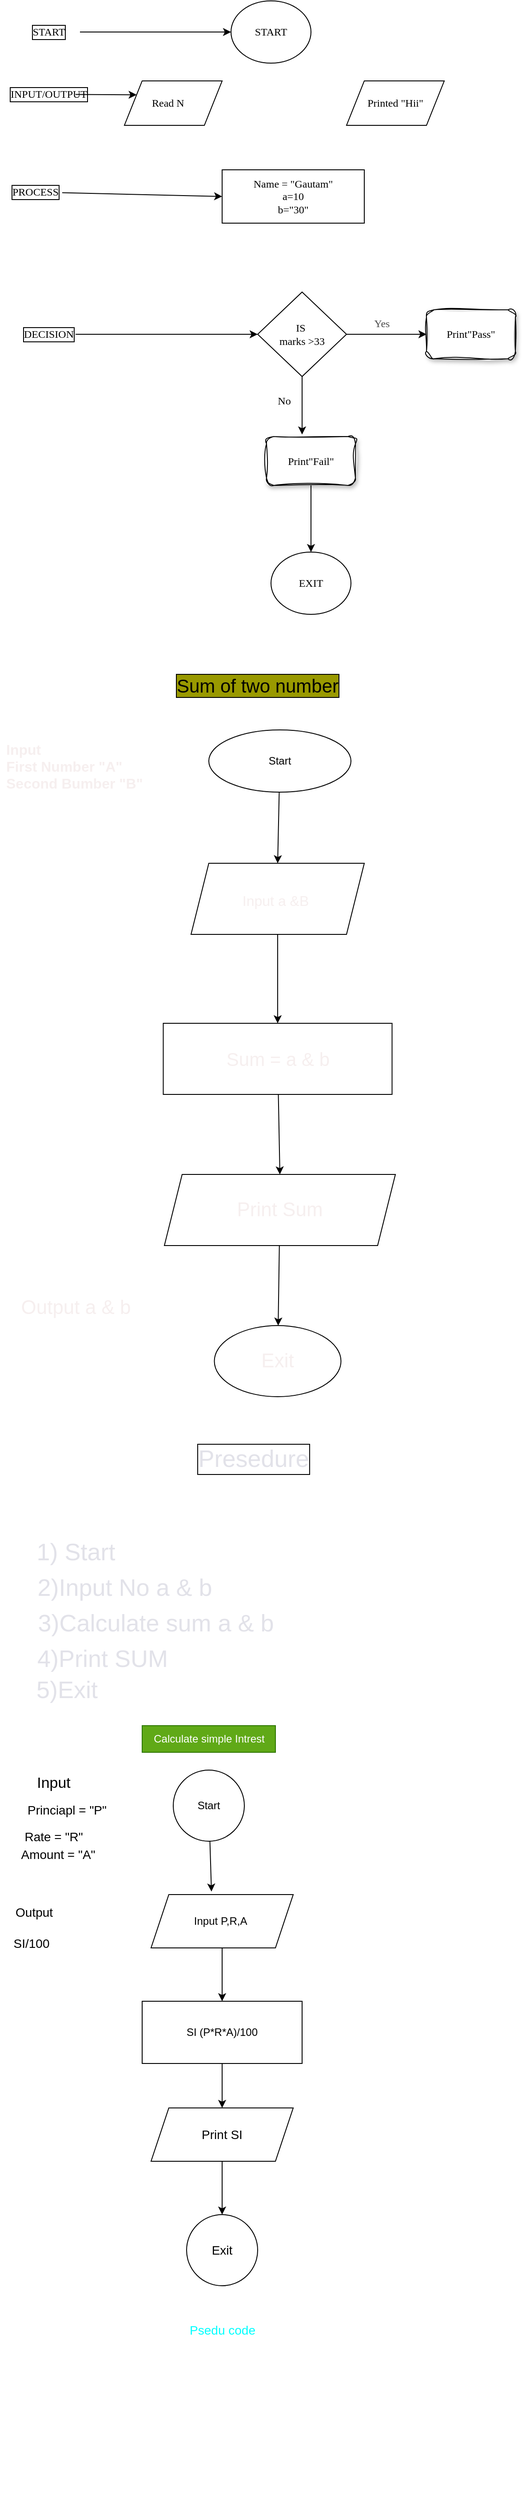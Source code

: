 <mxfile>
    <diagram id="hiwLlRVZviJGpqHuwzEi" name="Page-1">
        <mxGraphModel dx="531" dy="495" grid="1" gridSize="10" guides="1" tooltips="1" connect="1" arrows="1" fold="1" page="1" pageScale="1" pageWidth="850" pageHeight="1100" math="0" shadow="0">
            <root>
                <mxCell id="0"/>
                <mxCell id="1" parent="0"/>
                <mxCell id="2" value="START" style="ellipse;whiteSpace=wrap;html=1;gradientColor=none;shadow=0;fontFamily=Times New Roman;fontStyle=0;verticalAlign=middle;labelPosition=center;verticalLabelPosition=middle;align=center;labelBackgroundColor=none;labelBorderColor=none;spacingTop=0;spacing=2;spacingLeft=0;spacingBottom=1;spacingRight=0;" parent="1" vertex="1">
                    <mxGeometry x="270" width="90" height="70" as="geometry"/>
                </mxCell>
                <mxCell id="4" value="EXIT" style="ellipse;whiteSpace=wrap;html=1;gradientColor=none;shadow=0;fontFamily=Times New Roman;fontStyle=0;verticalAlign=middle;labelPosition=center;verticalLabelPosition=middle;align=center;labelBackgroundColor=none;labelBorderColor=none;spacingTop=0;spacing=2;spacingLeft=0;spacingBottom=1;spacingRight=0;" parent="1" vertex="1">
                    <mxGeometry x="315" y="620" width="90" height="70" as="geometry"/>
                </mxCell>
                <mxCell id="5" value="Read N&lt;span style=&quot;white-space: pre;&quot;&gt;&#9;&lt;/span&gt;" style="shape=parallelogram;perimeter=parallelogramPerimeter;whiteSpace=wrap;html=1;fixedSize=1;shadow=0;labelBackgroundColor=none;labelBorderColor=none;sketch=0;fontFamily=Times New Roman;gradientColor=none;" parent="1" vertex="1">
                    <mxGeometry x="150" y="90" width="110" height="50" as="geometry"/>
                </mxCell>
                <mxCell id="6" value="Printed &quot;Hii&quot;" style="shape=parallelogram;perimeter=parallelogramPerimeter;whiteSpace=wrap;html=1;fixedSize=1;shadow=0;labelBackgroundColor=none;labelBorderColor=none;sketch=0;fontFamily=Times New Roman;gradientColor=none;" parent="1" vertex="1">
                    <mxGeometry x="400" y="90" width="110" height="50" as="geometry"/>
                </mxCell>
                <mxCell id="7" value="Name = &quot;Gautam&quot;&lt;br&gt;a=10&lt;br&gt;b=&quot;30&quot;" style="rounded=0;whiteSpace=wrap;html=1;shadow=0;labelBackgroundColor=none;labelBorderColor=none;sketch=0;fontFamily=Times New Roman;gradientColor=none;" parent="1" vertex="1">
                    <mxGeometry x="260" y="190" width="160" height="60" as="geometry"/>
                </mxCell>
                <mxCell id="10" value="" style="edgeStyle=none;html=1;fontFamily=Times New Roman;entryX=0;entryY=0.5;entryDx=0;entryDy=0;" parent="1" source="8" target="2" edge="1">
                    <mxGeometry relative="1" as="geometry">
                        <mxPoint x="180" y="35" as="targetPoint"/>
                    </mxGeometry>
                </mxCell>
                <mxCell id="8" value="START" style="text;html=1;strokeColor=none;fillColor=none;align=center;verticalAlign=middle;whiteSpace=wrap;rounded=0;shadow=0;labelBackgroundColor=none;labelBorderColor=default;sketch=0;fontFamily=Times New Roman;" parent="1" vertex="1">
                    <mxGeometry x="30" y="20" width="70" height="30" as="geometry"/>
                </mxCell>
                <mxCell id="13" value="" style="edgeStyle=none;html=1;fontFamily=Times New Roman;entryX=0;entryY=0.25;entryDx=0;entryDy=0;" parent="1" source="12" target="5" edge="1">
                    <mxGeometry relative="1" as="geometry"/>
                </mxCell>
                <mxCell id="12" value="INPUT/OUTPUT" style="text;html=1;strokeColor=none;fillColor=none;align=center;verticalAlign=middle;whiteSpace=wrap;rounded=0;shadow=0;labelBackgroundColor=none;labelBorderColor=default;sketch=0;fontFamily=Times New Roman;" parent="1" vertex="1">
                    <mxGeometry x="35" y="90" width="60" height="30" as="geometry"/>
                </mxCell>
                <mxCell id="15" style="edgeStyle=none;html=1;entryX=0;entryY=0.5;entryDx=0;entryDy=0;fontFamily=Times New Roman;" parent="1" source="14" target="7" edge="1">
                    <mxGeometry relative="1" as="geometry"/>
                </mxCell>
                <mxCell id="14" value="PROCESS" style="text;html=1;strokeColor=none;fillColor=none;align=center;verticalAlign=middle;whiteSpace=wrap;rounded=0;shadow=0;labelBackgroundColor=none;labelBorderColor=default;sketch=0;fontFamily=Times New Roman;" parent="1" vertex="1">
                    <mxGeometry x="20" y="200" width="60" height="30" as="geometry"/>
                </mxCell>
                <mxCell id="18" value="" style="edgeStyle=none;html=1;fontFamily=Times New Roman;" parent="1" source="16" target="17" edge="1">
                    <mxGeometry relative="1" as="geometry"/>
                </mxCell>
                <mxCell id="16" value="DECISION&lt;br&gt;" style="text;html=1;strokeColor=none;fillColor=none;align=center;verticalAlign=middle;whiteSpace=wrap;rounded=0;shadow=0;labelBackgroundColor=none;labelBorderColor=default;sketch=0;fontFamily=Times New Roman;" parent="1" vertex="1">
                    <mxGeometry x="35" y="360" width="60" height="30" as="geometry"/>
                </mxCell>
                <mxCell id="21" value="" style="edgeStyle=none;html=1;fontFamily=Times New Roman;" parent="1" source="17" target="20" edge="1">
                    <mxGeometry relative="1" as="geometry"/>
                </mxCell>
                <mxCell id="26" style="edgeStyle=none;html=1;exitX=0.5;exitY=1;exitDx=0;exitDy=0;entryX=0.4;entryY=-0.041;entryDx=0;entryDy=0;entryPerimeter=0;fontFamily=Times New Roman;" parent="1" source="17" target="25" edge="1">
                    <mxGeometry relative="1" as="geometry"/>
                </mxCell>
                <mxCell id="17" value="IS&amp;nbsp;&lt;br&gt;marks &amp;gt;33" style="rhombus;whiteSpace=wrap;html=1;shadow=0;labelBackgroundColor=none;labelBorderColor=none;sketch=0;fontFamily=Times New Roman;gradientColor=none;" parent="1" vertex="1">
                    <mxGeometry x="300" y="327.5" width="100" height="95" as="geometry"/>
                </mxCell>
                <mxCell id="20" value="Print&quot;Pass&quot;" style="whiteSpace=wrap;html=1;fontFamily=Times New Roman;shadow=1;labelBackgroundColor=none;labelBorderColor=none;sketch=1;gradientColor=none;curveFitting=1;jiggle=2;rounded=1;glass=0;" parent="1" vertex="1">
                    <mxGeometry x="490" y="347.5" width="100" height="55" as="geometry"/>
                </mxCell>
                <mxCell id="22" value="Yes" style="text;html=1;strokeColor=none;fillColor=none;align=center;verticalAlign=middle;whiteSpace=wrap;rounded=0;shadow=1;glass=1;labelBackgroundColor=none;labelBorderColor=none;sketch=1;fontFamily=Times New Roman;textOpacity=70;" parent="1" vertex="1">
                    <mxGeometry x="410" y="347.5" width="60" height="30" as="geometry"/>
                </mxCell>
                <mxCell id="28" style="edgeStyle=none;html=1;entryX=0.5;entryY=0;entryDx=0;entryDy=0;fontFamily=Times New Roman;" parent="1" source="25" target="4" edge="1">
                    <mxGeometry relative="1" as="geometry"/>
                </mxCell>
                <mxCell id="25" value="Print&quot;Fail&quot;" style="whiteSpace=wrap;html=1;fontFamily=Times New Roman;shadow=1;labelBackgroundColor=none;labelBorderColor=none;sketch=1;gradientColor=none;curveFitting=1;jiggle=2;rounded=1;glass=0;" parent="1" vertex="1">
                    <mxGeometry x="310" y="490" width="100" height="55" as="geometry"/>
                </mxCell>
                <mxCell id="27" value="No" style="text;html=1;strokeColor=none;fillColor=none;align=center;verticalAlign=middle;whiteSpace=wrap;rounded=0;shadow=1;glass=1;labelBackgroundColor=none;labelBorderColor=none;sketch=1;fontFamily=Times New Roman;" parent="1" vertex="1">
                    <mxGeometry x="310" y="440" width="40" height="20" as="geometry"/>
                </mxCell>
                <mxCell id="35" style="edgeStyle=none;html=1;entryX=0.5;entryY=0;entryDx=0;entryDy=0;fontSize=21;fontColor=#f6efef;" parent="1" source="29" target="34" edge="1">
                    <mxGeometry relative="1" as="geometry"/>
                </mxCell>
                <mxCell id="29" value="Start" style="ellipse;whiteSpace=wrap;html=1;" parent="1" vertex="1">
                    <mxGeometry x="245" y="820" width="160" height="70" as="geometry"/>
                </mxCell>
                <mxCell id="31" value="&lt;font style=&quot;font-size: 21px;&quot;&gt;Sum of two number&lt;/font&gt;" style="text;strokeColor=none;fillColor=none;align=center;verticalAlign=middle;rounded=0;html=1;whiteSpace=wrap;labelBorderColor=default;labelBackgroundColor=#999900;" parent="1" vertex="1">
                    <mxGeometry x="70" y="740" width="460" height="60" as="geometry"/>
                </mxCell>
                <mxCell id="32" value="Input&lt;br style=&quot;font-size: 16px;&quot;&gt;First Number &quot;A&quot;&lt;br style=&quot;font-size: 16px;&quot;&gt;Second Bumber &quot;B&quot;" style="text;strokeColor=none;fillColor=none;align=left;verticalAlign=middle;rounded=0;labelBackgroundColor=none;labelBorderColor=none;fontSize=16;fontColor=#f6efef;whiteSpace=wrap;html=1;spacingTop=12;spacing=7;fontStyle=1;horizontal=1;" parent="1" vertex="1">
                    <mxGeometry x="10" y="820" width="170" height="70" as="geometry"/>
                </mxCell>
                <mxCell id="37" value="" style="edgeStyle=none;html=1;fontSize=16;fontColor=#f6efef;" parent="1" source="34" target="36" edge="1">
                    <mxGeometry relative="1" as="geometry"/>
                </mxCell>
                <mxCell id="34" value="&lt;font style=&quot;font-size: 16px;&quot;&gt;Input a &amp;amp;B&amp;nbsp;&lt;/font&gt;" style="shape=parallelogram;perimeter=parallelogramPerimeter;whiteSpace=wrap;html=1;fixedSize=1;labelBackgroundColor=none;labelBorderColor=none;fontSize=21;fontColor=#f6efef;" parent="1" vertex="1">
                    <mxGeometry x="225" y="970" width="195" height="80" as="geometry"/>
                </mxCell>
                <mxCell id="39" style="edgeStyle=none;html=1;entryX=0.5;entryY=0;entryDx=0;entryDy=0;fontSize=22;fontColor=#f6efef;" parent="1" source="36" target="38" edge="1">
                    <mxGeometry relative="1" as="geometry"/>
                </mxCell>
                <mxCell id="36" value="Sum = a &amp;amp; b" style="whiteSpace=wrap;html=1;fontSize=21;fontColor=#f6efef;labelBackgroundColor=none;labelBorderColor=none;" parent="1" vertex="1">
                    <mxGeometry x="193.75" y="1150" width="257.5" height="80" as="geometry"/>
                </mxCell>
                <mxCell id="41" value="" style="edgeStyle=none;html=1;fontSize=22;fontColor=#f6efef;" parent="1" source="38" target="40" edge="1">
                    <mxGeometry relative="1" as="geometry"/>
                </mxCell>
                <mxCell id="38" value="Print Sum" style="shape=parallelogram;perimeter=parallelogramPerimeter;whiteSpace=wrap;html=1;fixedSize=1;labelBackgroundColor=none;labelBorderColor=none;fontSize=22;fontColor=#f6efef;" parent="1" vertex="1">
                    <mxGeometry x="195" y="1320" width="260" height="80" as="geometry"/>
                </mxCell>
                <mxCell id="40" value="Exit" style="ellipse;whiteSpace=wrap;html=1;fontSize=22;fontColor=#f6efef;labelBackgroundColor=none;labelBorderColor=none;" parent="1" vertex="1">
                    <mxGeometry x="251.25" y="1490" width="142.5" height="80" as="geometry"/>
                </mxCell>
                <mxCell id="45" value="Output a &amp;amp; b" style="text;html=1;align=center;verticalAlign=middle;resizable=0;points=[];autosize=1;strokeColor=none;fillColor=none;fontSize=22;fontColor=#f6efef;" parent="1" vertex="1">
                    <mxGeometry x="20" y="1450" width="150" height="40" as="geometry"/>
                </mxCell>
                <mxCell id="49" value="&lt;font color=&quot;#e2e2e9&quot; style=&quot;font-size: 27px;&quot;&gt;Presedure&lt;/font&gt;" style="text;html=1;align=center;verticalAlign=middle;resizable=0;points=[];autosize=1;strokeColor=none;fillColor=none;fontSize=27;fontColor=#f6efef;labelBorderColor=default;" parent="1" vertex="1">
                    <mxGeometry x="220" y="1615" width="150" height="50" as="geometry"/>
                </mxCell>
                <mxCell id="53" value="1) Start" style="text;html=1;align=center;verticalAlign=middle;resizable=0;points=[];autosize=1;strokeColor=none;fillColor=none;fontSize=27;fontColor=#e2e2e9;" parent="1" vertex="1">
                    <mxGeometry x="40" y="1720" width="110" height="50" as="geometry"/>
                </mxCell>
                <mxCell id="54" value="2)Input No a &amp;amp; b" style="text;html=1;align=center;verticalAlign=middle;resizable=0;points=[];autosize=1;strokeColor=none;fillColor=none;fontSize=27;fontColor=#e2e2e9;" parent="1" vertex="1">
                    <mxGeometry x="40" y="1760" width="220" height="50" as="geometry"/>
                </mxCell>
                <mxCell id="55" value="3)Calculate sum a &amp;amp; b" style="text;html=1;align=center;verticalAlign=middle;resizable=0;points=[];autosize=1;strokeColor=none;fillColor=none;fontSize=27;fontColor=#e2e2e9;" parent="1" vertex="1">
                    <mxGeometry x="40" y="1800" width="290" height="50" as="geometry"/>
                </mxCell>
                <mxCell id="56" value="4)Print SUM" style="text;html=1;align=center;verticalAlign=middle;resizable=0;points=[];autosize=1;strokeColor=none;fillColor=none;fontSize=27;fontColor=#e2e2e9;" parent="1" vertex="1">
                    <mxGeometry x="40" y="1840" width="170" height="50" as="geometry"/>
                </mxCell>
                <mxCell id="58" value="5)Exit" style="text;html=1;align=center;verticalAlign=middle;resizable=0;points=[];autosize=1;strokeColor=none;fillColor=none;fontSize=27;fontColor=#e2e2e9;" parent="1" vertex="1">
                    <mxGeometry x="40" y="1875" width="90" height="50" as="geometry"/>
                </mxCell>
                <mxCell id="59" value="Calculate simple Intrest" style="text;html=1;align=center;verticalAlign=middle;resizable=0;points=[];autosize=1;strokeColor=#2D7600;fillColor=#60a917;fontColor=#ffffff;" vertex="1" parent="1">
                    <mxGeometry x="170" y="1940" width="150" height="30" as="geometry"/>
                </mxCell>
                <mxCell id="67" style="edgeStyle=none;html=1;entryX=0.425;entryY=-0.056;entryDx=0;entryDy=0;entryPerimeter=0;fontSize=14;" edge="1" parent="1" source="60" target="61">
                    <mxGeometry relative="1" as="geometry"/>
                </mxCell>
                <mxCell id="60" value="Start" style="ellipse;whiteSpace=wrap;html=1;" vertex="1" parent="1">
                    <mxGeometry x="205" y="1990" width="80" height="80" as="geometry"/>
                </mxCell>
                <mxCell id="68" style="edgeStyle=none;html=1;entryX=0.5;entryY=0;entryDx=0;entryDy=0;fontSize=14;" edge="1" parent="1" source="61" target="62">
                    <mxGeometry relative="1" as="geometry"/>
                </mxCell>
                <mxCell id="61" value="Input P,R,A&amp;nbsp;" style="shape=parallelogram;perimeter=parallelogramPerimeter;whiteSpace=wrap;html=1;fixedSize=1;" vertex="1" parent="1">
                    <mxGeometry x="180" y="2130" width="160" height="60" as="geometry"/>
                </mxCell>
                <mxCell id="70" style="edgeStyle=none;html=1;entryX=0.5;entryY=0;entryDx=0;entryDy=0;fontSize=14;" edge="1" parent="1" source="62" target="69">
                    <mxGeometry relative="1" as="geometry"/>
                </mxCell>
                <mxCell id="62" value="SI (P*R*A)/100" style="whiteSpace=wrap;html=1;" vertex="1" parent="1">
                    <mxGeometry x="170" y="2250" width="180" height="70" as="geometry"/>
                </mxCell>
                <mxCell id="63" value="Input" style="text;html=1;align=center;verticalAlign=middle;resizable=0;points=[];autosize=1;strokeColor=none;fillColor=none;fontSize=17;" vertex="1" parent="1">
                    <mxGeometry x="40" y="1990" width="60" height="30" as="geometry"/>
                </mxCell>
                <mxCell id="64" value="&lt;font style=&quot;font-size: 14px;&quot;&gt;Princiapl = &quot;P&quot;&lt;/font&gt;" style="text;html=1;align=center;verticalAlign=middle;resizable=0;points=[];autosize=1;strokeColor=none;fillColor=none;fontSize=17;" vertex="1" parent="1">
                    <mxGeometry x="30" y="2020" width="110" height="30" as="geometry"/>
                </mxCell>
                <mxCell id="65" value="Rate = &quot;R&quot;" style="text;html=1;align=center;verticalAlign=middle;resizable=0;points=[];autosize=1;strokeColor=none;fillColor=none;fontSize=14;" vertex="1" parent="1">
                    <mxGeometry x="25" y="2050" width="90" height="30" as="geometry"/>
                </mxCell>
                <mxCell id="66" value="Amount = &quot;A&quot;" style="text;html=1;align=center;verticalAlign=middle;resizable=0;points=[];autosize=1;strokeColor=none;fillColor=none;fontSize=14;" vertex="1" parent="1">
                    <mxGeometry x="20" y="2070" width="110" height="30" as="geometry"/>
                </mxCell>
                <mxCell id="71" style="edgeStyle=none;html=1;fontSize=14;" edge="1" parent="1" source="69">
                    <mxGeometry relative="1" as="geometry">
                        <mxPoint x="260" y="2490" as="targetPoint"/>
                    </mxGeometry>
                </mxCell>
                <mxCell id="69" value="Print SI" style="shape=parallelogram;perimeter=parallelogramPerimeter;whiteSpace=wrap;html=1;fixedSize=1;fontSize=14;" vertex="1" parent="1">
                    <mxGeometry x="180" y="2370" width="160" height="60" as="geometry"/>
                </mxCell>
                <mxCell id="73" value="Exit" style="ellipse;whiteSpace=wrap;html=1;fontSize=14;" vertex="1" parent="1">
                    <mxGeometry x="220" y="2490" width="80" height="80" as="geometry"/>
                </mxCell>
                <mxCell id="74" value="Output&amp;nbsp;&lt;br&gt;" style="text;html=1;align=center;verticalAlign=middle;resizable=0;points=[];autosize=1;strokeColor=none;fillColor=none;fontSize=14;" vertex="1" parent="1">
                    <mxGeometry x="15" y="2135" width="70" height="30" as="geometry"/>
                </mxCell>
                <mxCell id="75" value="SI/100" style="text;html=1;align=center;verticalAlign=middle;resizable=0;points=[];autosize=1;strokeColor=none;fillColor=none;fontSize=14;" vertex="1" parent="1">
                    <mxGeometry x="15" y="2170" width="60" height="30" as="geometry"/>
                </mxCell>
                <mxCell id="wyH_Z4fYVIDpgYrwTVRD-75" value="Psedu code" style="text;html=1;align=center;verticalAlign=middle;resizable=0;points=[];autosize=1;strokeColor=none;fillColor=none;fontSize=14;labelBackgroundColor=none;labelBorderColor=none;fontColor=#00FFFF;" vertex="1" parent="1">
                    <mxGeometry x="210" y="2605" width="100" height="30" as="geometry"/>
                </mxCell>
                <mxCell id="wyH_Z4fYVIDpgYrwTVRD-76" value="&lt;h1&gt;&lt;span style=&quot;background-color: initial; font-size: 28px;&quot;&gt;PSEDU CODE&lt;/span&gt;&lt;/h1&gt;&lt;h1&gt;&lt;span style=&quot;font-size: 14px; font-weight: 400;&quot;&gt;1) Start&lt;/span&gt;&lt;/h1&gt;&lt;div&gt;&lt;span style=&quot;font-size: 14px; font-weight: 400;&quot;&gt;2)Input write R,P,A&lt;/span&gt;&lt;/div&gt;&lt;div&gt;&lt;span style=&quot;font-size: 14px; font-weight: 400;&quot;&gt;3)Calculate SI (P*R*A)/100&lt;/span&gt;&lt;/div&gt;&lt;div&gt;&lt;span style=&quot;font-size: 14px; font-weight: 400;&quot;&gt;4)Print SI&lt;/span&gt;&lt;/div&gt;&lt;div&gt;&lt;span style=&quot;font-size: 14px; font-weight: 400;&quot;&gt;5)Exit&lt;/span&gt;&lt;/div&gt;" style="text;html=1;strokeColor=none;fillColor=none;spacing=5;spacingTop=-20;whiteSpace=wrap;overflow=hidden;rounded=0;labelBackgroundColor=none;labelBorderColor=none;fontSize=14;fontColor=#FFFFFF;" vertex="1" parent="1">
                    <mxGeometry x="70" y="2630" width="200" height="180" as="geometry"/>
                </mxCell>
            </root>
        </mxGraphModel>
    </diagram>
    <diagram id="Tj-TGDg0mAoE0Tz-HjVC" name="Max">
        <mxGraphModel dx="531" dy="495" grid="1" gridSize="10" guides="1" tooltips="1" connect="1" arrows="1" fold="1" page="1" pageScale="1" pageWidth="850" pageHeight="1100" math="0" shadow="0">
            <root>
                <mxCell id="0"/>
                <mxCell id="1" parent="0"/>
                <mxCell id="eRszKH9yVtY8cjuRE6Xj-4" value="Find Max of three numbaer" style="text;html=1;strokeColor=none;fillColor=none;align=center;verticalAlign=middle;whiteSpace=wrap;rounded=0;labelBackgroundColor=#0d0d0d;labelBorderColor=none;fontSize=14;fontColor=#0ff053;" vertex="1" parent="1">
                    <mxGeometry x="160" y="20" width="210" height="30" as="geometry"/>
                </mxCell>
                <mxCell id="eRszKH9yVtY8cjuRE6Xj-25" style="edgeStyle=none;html=1;entryX=0.451;entryY=-0.028;entryDx=0;entryDy=0;entryPerimeter=0;fontSize=16;fontColor=#edfdf2;" edge="1" parent="1" source="eRszKH9yVtY8cjuRE6Xj-6" target="eRszKH9yVtY8cjuRE6Xj-14">
                    <mxGeometry relative="1" as="geometry"/>
                </mxCell>
                <mxCell id="eRszKH9yVtY8cjuRE6Xj-6" value="&lt;font color=&quot;#edfdf2&quot;&gt;Start&lt;/font&gt;" style="ellipse;whiteSpace=wrap;html=1;labelBackgroundColor=none;labelBorderColor=none;fontSize=14;fontColor=#0ff053;" vertex="1" parent="1">
                    <mxGeometry x="210" y="60" width="110" height="70" as="geometry"/>
                </mxCell>
                <mxCell id="eRszKH9yVtY8cjuRE6Xj-8" value="Input" style="swimlane;fontStyle=0;childLayout=stackLayout;horizontal=1;startSize=30;horizontalStack=0;resizeParent=1;resizeParentMax=0;resizeLast=0;collapsible=1;marginBottom=0;whiteSpace=wrap;html=1;labelBackgroundColor=none;labelBorderColor=none;fontSize=14;fontColor=#edfdf2;" vertex="1" parent="1">
                    <mxGeometry x="10" y="100" width="140" height="120" as="geometry">
                        <mxRectangle x="20" y="80" width="70" height="30" as="alternateBounds"/>
                    </mxGeometry>
                </mxCell>
                <mxCell id="eRszKH9yVtY8cjuRE6Xj-9" value="A = 15" style="text;strokeColor=none;fillColor=none;align=left;verticalAlign=middle;spacingLeft=4;spacingRight=4;overflow=hidden;points=[[0,0.5],[1,0.5]];portConstraint=eastwest;rotatable=0;whiteSpace=wrap;html=1;labelBackgroundColor=none;labelBorderColor=none;fontSize=14;fontColor=#edfdf2;" vertex="1" parent="eRszKH9yVtY8cjuRE6Xj-8">
                    <mxGeometry y="30" width="140" height="30" as="geometry"/>
                </mxCell>
                <mxCell id="eRszKH9yVtY8cjuRE6Xj-10" value="B = 20" style="text;strokeColor=none;fillColor=none;align=left;verticalAlign=middle;spacingLeft=4;spacingRight=4;overflow=hidden;points=[[0,0.5],[1,0.5]];portConstraint=eastwest;rotatable=0;whiteSpace=wrap;html=1;labelBackgroundColor=none;labelBorderColor=none;fontSize=14;fontColor=#edfdf2;" vertex="1" parent="eRszKH9yVtY8cjuRE6Xj-8">
                    <mxGeometry y="60" width="140" height="30" as="geometry"/>
                </mxCell>
                <mxCell id="eRszKH9yVtY8cjuRE6Xj-11" value="C = 10" style="text;strokeColor=none;fillColor=none;align=left;verticalAlign=middle;spacingLeft=4;spacingRight=4;overflow=hidden;points=[[0,0.5],[1,0.5]];portConstraint=eastwest;rotatable=0;whiteSpace=wrap;html=1;labelBackgroundColor=none;labelBorderColor=none;fontSize=14;fontColor=#edfdf2;" vertex="1" parent="eRszKH9yVtY8cjuRE6Xj-8">
                    <mxGeometry y="90" width="140" height="30" as="geometry"/>
                </mxCell>
                <mxCell id="eRszKH9yVtY8cjuRE6Xj-24" style="edgeStyle=none;html=1;exitX=0.5;exitY=1;exitDx=0;exitDy=0;entryX=0.5;entryY=0;entryDx=0;entryDy=0;fontSize=16;fontColor=#edfdf2;" edge="1" parent="1" source="eRszKH9yVtY8cjuRE6Xj-14" target="eRszKH9yVtY8cjuRE6Xj-16">
                    <mxGeometry relative="1" as="geometry"/>
                </mxCell>
                <mxCell id="eRszKH9yVtY8cjuRE6Xj-14" value="Input A,B &amp;amp; C&amp;nbsp;" style="shape=parallelogram;perimeter=parallelogramPerimeter;whiteSpace=wrap;html=1;fixedSize=1;labelBackgroundColor=#0d0d0d;labelBorderColor=none;fontSize=14;fontColor=#edfdf2;" vertex="1" parent="1">
                    <mxGeometry x="190" y="170" width="170" height="60" as="geometry"/>
                </mxCell>
                <mxCell id="eRszKH9yVtY8cjuRE6Xj-22" style="edgeStyle=none;html=1;exitX=0;exitY=0.5;exitDx=0;exitDy=0;fontSize=16;fontColor=#edfdf2;" edge="1" parent="1" source="eRszKH9yVtY8cjuRE6Xj-16">
                    <mxGeometry relative="1" as="geometry">
                        <mxPoint x="80" y="315" as="targetPoint"/>
                    </mxGeometry>
                </mxCell>
                <mxCell id="eRszKH9yVtY8cjuRE6Xj-23" style="edgeStyle=none;html=1;exitX=1;exitY=0.5;exitDx=0;exitDy=0;fontSize=16;fontColor=#edfdf2;" edge="1" parent="1" source="eRszKH9yVtY8cjuRE6Xj-16">
                    <mxGeometry relative="1" as="geometry">
                        <mxPoint x="480" y="315" as="targetPoint"/>
                    </mxGeometry>
                </mxCell>
                <mxCell id="eRszKH9yVtY8cjuRE6Xj-16" value="Is A&amp;gt;B" style="rhombus;whiteSpace=wrap;html=1;labelBackgroundColor=#0d0d0d;labelBorderColor=none;fontSize=14;fontColor=#edfdf2;" vertex="1" parent="1">
                    <mxGeometry x="220" y="270" width="110" height="90" as="geometry"/>
                </mxCell>
                <mxCell id="eRszKH9yVtY8cjuRE6Xj-27" value="" style="endArrow=classic;html=1;fontSize=16;fontColor=#edfdf2;" edge="1" parent="1">
                    <mxGeometry width="50" height="50" relative="1" as="geometry">
                        <mxPoint x="79.5" y="320" as="sourcePoint"/>
                        <mxPoint x="79.5" y="390" as="targetPoint"/>
                    </mxGeometry>
                </mxCell>
                <mxCell id="eRszKH9yVtY8cjuRE6Xj-34" style="edgeStyle=none;html=1;exitX=1;exitY=0.5;exitDx=0;exitDy=0;fontSize=16;fontColor=#edfdf2;" edge="1" parent="1" source="eRszKH9yVtY8cjuRE6Xj-28">
                    <mxGeometry relative="1" as="geometry">
                        <mxPoint x="230" y="430" as="targetPoint"/>
                    </mxGeometry>
                </mxCell>
                <mxCell id="eRszKH9yVtY8cjuRE6Xj-44" style="edgeStyle=none;html=1;entryX=0.5;entryY=0;entryDx=0;entryDy=0;fontSize=16;fontColor=#edfdf2;" edge="1" parent="1" source="eRszKH9yVtY8cjuRE6Xj-28" target="eRszKH9yVtY8cjuRE6Xj-41">
                    <mxGeometry relative="1" as="geometry"/>
                </mxCell>
                <mxCell id="eRszKH9yVtY8cjuRE6Xj-28" value="A&amp;gt;C" style="rhombus;whiteSpace=wrap;html=1;labelBackgroundColor=#0d0d0d;labelBorderColor=none;fontSize=16;fontColor=#edfdf2;" vertex="1" parent="1">
                    <mxGeometry x="40" y="390" width="80" height="80" as="geometry"/>
                </mxCell>
                <mxCell id="eRszKH9yVtY8cjuRE6Xj-29" value="" style="endArrow=classic;html=1;fontSize=16;fontColor=#edfdf2;" edge="1" parent="1">
                    <mxGeometry width="50" height="50" relative="1" as="geometry">
                        <mxPoint x="480" y="320" as="sourcePoint"/>
                        <mxPoint x="480" y="390" as="targetPoint"/>
                    </mxGeometry>
                </mxCell>
                <mxCell id="eRszKH9yVtY8cjuRE6Xj-35" style="edgeStyle=none;html=1;fontSize=16;fontColor=#edfdf2;" edge="1" parent="1" source="eRszKH9yVtY8cjuRE6Xj-30">
                    <mxGeometry relative="1" as="geometry">
                        <mxPoint x="320" y="430" as="targetPoint"/>
                    </mxGeometry>
                </mxCell>
                <mxCell id="eRszKH9yVtY8cjuRE6Xj-43" style="edgeStyle=none;html=1;fontSize=16;fontColor=#edfdf2;" edge="1" parent="1" source="eRszKH9yVtY8cjuRE6Xj-30">
                    <mxGeometry relative="1" as="geometry">
                        <mxPoint x="480" y="520" as="targetPoint"/>
                    </mxGeometry>
                </mxCell>
                <mxCell id="eRszKH9yVtY8cjuRE6Xj-30" value="B&amp;gt;C" style="rhombus;whiteSpace=wrap;html=1;labelBackgroundColor=#0d0d0d;labelBorderColor=none;fontSize=16;fontColor=#edfdf2;" vertex="1" parent="1">
                    <mxGeometry x="440" y="390" width="80" height="80" as="geometry"/>
                </mxCell>
                <mxCell id="eRszKH9yVtY8cjuRE6Xj-31" value="Yes" style="text;html=1;strokeColor=none;fillColor=none;align=center;verticalAlign=middle;whiteSpace=wrap;rounded=0;labelBackgroundColor=#0d0d0d;labelBorderColor=none;fontSize=16;fontColor=#edfdf2;" vertex="1" parent="1">
                    <mxGeometry x="110" y="290" width="60" height="30" as="geometry"/>
                </mxCell>
                <mxCell id="eRszKH9yVtY8cjuRE6Xj-32" value="No" style="text;html=1;align=center;verticalAlign=middle;resizable=0;points=[];autosize=1;strokeColor=none;fillColor=none;fontSize=16;fontColor=#edfdf2;" vertex="1" parent="1">
                    <mxGeometry x="380" y="285" width="40" height="30" as="geometry"/>
                </mxCell>
                <mxCell id="eRszKH9yVtY8cjuRE6Xj-52" style="edgeStyle=none;html=1;entryX=0.596;entryY=-0.019;entryDx=0;entryDy=0;entryPerimeter=0;fontSize=16;fontColor=#edfdf2;" edge="1" parent="1" source="eRszKH9yVtY8cjuRE6Xj-33" target="eRszKH9yVtY8cjuRE6Xj-50">
                    <mxGeometry relative="1" as="geometry"/>
                </mxCell>
                <mxCell id="eRszKH9yVtY8cjuRE6Xj-33" value="Print C" style="shape=parallelogram;perimeter=parallelogramPerimeter;whiteSpace=wrap;html=1;fixedSize=1;labelBackgroundColor=#0d0d0d;labelBorderColor=none;fontSize=16;fontColor=#edfdf2;" vertex="1" parent="1">
                    <mxGeometry x="210" y="530" width="135" height="50" as="geometry"/>
                </mxCell>
                <mxCell id="eRszKH9yVtY8cjuRE6Xj-36" value="" style="endArrow=classic;html=1;fontSize=16;fontColor=#edfdf2;entryX=0.193;entryY=-0.081;entryDx=0;entryDy=0;entryPerimeter=0;" edge="1" parent="1" target="eRszKH9yVtY8cjuRE6Xj-33">
                    <mxGeometry width="50" height="50" relative="1" as="geometry">
                        <mxPoint x="230" y="430" as="sourcePoint"/>
                        <mxPoint x="230" y="480" as="targetPoint"/>
                    </mxGeometry>
                </mxCell>
                <mxCell id="eRszKH9yVtY8cjuRE6Xj-37" value="" style="endArrow=classic;html=1;fontSize=16;fontColor=#edfdf2;entryX=0.821;entryY=0;entryDx=0;entryDy=0;entryPerimeter=0;" edge="1" parent="1" target="eRszKH9yVtY8cjuRE6Xj-33">
                    <mxGeometry width="50" height="50" relative="1" as="geometry">
                        <mxPoint x="320" y="430" as="sourcePoint"/>
                        <mxPoint x="320" y="480" as="targetPoint"/>
                    </mxGeometry>
                </mxCell>
                <mxCell id="eRszKH9yVtY8cjuRE6Xj-38" value="No" style="text;html=1;align=center;verticalAlign=middle;resizable=0;points=[];autosize=1;strokeColor=none;fillColor=none;fontSize=16;fontColor=#edfdf2;" vertex="1" parent="1">
                    <mxGeometry x="140" y="395" width="40" height="30" as="geometry"/>
                </mxCell>
                <mxCell id="eRszKH9yVtY8cjuRE6Xj-39" value="No" style="text;html=1;align=center;verticalAlign=middle;resizable=0;points=[];autosize=1;strokeColor=none;fillColor=none;fontSize=16;fontColor=#edfdf2;" vertex="1" parent="1">
                    <mxGeometry x="370" y="405" width="40" height="30" as="geometry"/>
                </mxCell>
                <mxCell id="eRszKH9yVtY8cjuRE6Xj-51" style="edgeStyle=none;html=1;entryX=0.049;entryY=0.354;entryDx=0;entryDy=0;entryPerimeter=0;fontSize=16;fontColor=#edfdf2;" edge="1" parent="1" source="eRszKH9yVtY8cjuRE6Xj-41" target="eRszKH9yVtY8cjuRE6Xj-50">
                    <mxGeometry relative="1" as="geometry"/>
                </mxCell>
                <mxCell id="eRszKH9yVtY8cjuRE6Xj-41" value="Print A" style="shape=parallelogram;perimeter=parallelogramPerimeter;whiteSpace=wrap;html=1;fixedSize=1;labelBackgroundColor=#0d0d0d;labelBorderColor=none;fontSize=16;fontColor=#edfdf2;" vertex="1" parent="1">
                    <mxGeometry x="10" y="525" width="140" height="50" as="geometry"/>
                </mxCell>
                <mxCell id="eRszKH9yVtY8cjuRE6Xj-53" style="edgeStyle=none;html=1;exitX=0.5;exitY=1;exitDx=0;exitDy=0;fontSize=16;fontColor=#edfdf2;entryX=0.978;entryY=0.302;entryDx=0;entryDy=0;entryPerimeter=0;" edge="1" parent="1" source="eRszKH9yVtY8cjuRE6Xj-42" target="eRszKH9yVtY8cjuRE6Xj-50">
                    <mxGeometry relative="1" as="geometry"/>
                </mxCell>
                <mxCell id="eRszKH9yVtY8cjuRE6Xj-42" value="Print B" style="shape=parallelogram;perimeter=parallelogramPerimeter;whiteSpace=wrap;html=1;fixedSize=1;labelBackgroundColor=#0d0d0d;labelBorderColor=none;fontSize=16;fontColor=#edfdf2;" vertex="1" parent="1">
                    <mxGeometry x="410" y="530" width="140" height="50" as="geometry"/>
                </mxCell>
                <mxCell id="eRszKH9yVtY8cjuRE6Xj-45" value="Yes" style="text;html=1;align=center;verticalAlign=middle;resizable=0;points=[];autosize=1;strokeColor=none;fillColor=none;fontSize=16;fontColor=#edfdf2;" vertex="1" parent="1">
                    <mxGeometry x="75" y="475" width="50" height="30" as="geometry"/>
                </mxCell>
                <mxCell id="eRszKH9yVtY8cjuRE6Xj-48" value="Yes" style="text;html=1;align=center;verticalAlign=middle;resizable=0;points=[];autosize=1;strokeColor=none;fillColor=none;fontSize=16;fontColor=#edfdf2;" vertex="1" parent="1">
                    <mxGeometry x="420" y="470" width="50" height="30" as="geometry"/>
                </mxCell>
                <mxCell id="eRszKH9yVtY8cjuRE6Xj-50" value="Exit" style="ellipse;whiteSpace=wrap;html=1;labelBackgroundColor=#0d0d0d;labelBorderColor=none;fontSize=16;fontColor=#edfdf2;shadow=0;" vertex="1" parent="1">
                    <mxGeometry x="235" y="690" width="80" height="80" as="geometry"/>
                </mxCell>
                <mxCell id="eRszKH9yVtY8cjuRE6Xj-54" value="Pseudo code" style="swimlane;labelBackgroundColor=#0d0d0d;labelBorderColor=none;fontSize=16;fontColor=#edfdf2;" vertex="1" parent="1">
                    <mxGeometry x="40" y="790" width="470" height="420" as="geometry"/>
                </mxCell>
                <mxCell id="eRszKH9yVtY8cjuRE6Xj-55" value="1) Start" style="text;html=1;align=center;verticalAlign=middle;resizable=0;points=[];autosize=1;strokeColor=none;fillColor=none;fontSize=16;fontColor=#edfdf2;" vertex="1" parent="eRszKH9yVtY8cjuRE6Xj-54">
                    <mxGeometry x="17.5" y="40" width="80" height="30" as="geometry"/>
                </mxCell>
                <mxCell id="eRszKH9yVtY8cjuRE6Xj-56" value="2) Input a,b,c" style="text;html=1;align=center;verticalAlign=middle;resizable=0;points=[];autosize=1;strokeColor=none;fillColor=none;fontSize=16;fontColor=#edfdf2;" vertex="1" parent="eRszKH9yVtY8cjuRE6Xj-54">
                    <mxGeometry x="17.5" y="70" width="120" height="30" as="geometry"/>
                </mxCell>
                <mxCell id="eRszKH9yVtY8cjuRE6Xj-57" value="3) if A&amp;gt;B do" style="text;html=1;align=center;verticalAlign=middle;resizable=0;points=[];autosize=1;strokeColor=none;fillColor=none;fontSize=16;fontColor=#edfdf2;" vertex="1" parent="eRszKH9yVtY8cjuRE6Xj-54">
                    <mxGeometry x="17.5" y="100" width="110" height="30" as="geometry"/>
                </mxCell>
                <mxCell id="eRszKH9yVtY8cjuRE6Xj-58" value="if A&amp;gt;C do" style="text;html=1;align=center;verticalAlign=middle;resizable=0;points=[];autosize=1;strokeColor=none;fillColor=none;fontSize=16;fontColor=#edfdf2;" vertex="1" parent="eRszKH9yVtY8cjuRE6Xj-54">
                    <mxGeometry x="70" y="130" width="90" height="30" as="geometry"/>
                </mxCell>
                <mxCell id="eRszKH9yVtY8cjuRE6Xj-59" value="Print A" style="text;html=1;align=center;verticalAlign=middle;resizable=0;points=[];autosize=1;strokeColor=none;fillColor=none;fontSize=16;fontColor=#edfdf2;" vertex="1" parent="eRszKH9yVtY8cjuRE6Xj-54">
                    <mxGeometry x="110" y="155" width="70" height="30" as="geometry"/>
                </mxCell>
                <mxCell id="eRszKH9yVtY8cjuRE6Xj-60" value="Else &lt;br&gt;Print C" style="text;html=1;align=center;verticalAlign=middle;resizable=0;points=[];autosize=1;strokeColor=none;fillColor=none;fontSize=16;fontColor=#edfdf2;" vertex="1" parent="eRszKH9yVtY8cjuRE6Xj-54">
                    <mxGeometry x="80" y="180" width="70" height="50" as="geometry"/>
                </mxCell>
                <mxCell id="eRszKH9yVtY8cjuRE6Xj-61" value="" style="endArrow=none;dashed=1;html=1;dashPattern=1 3;strokeWidth=2;fontSize=16;fontColor=#edfdf2;" edge="1" parent="eRszKH9yVtY8cjuRE6Xj-54">
                    <mxGeometry width="50" height="50" relative="1" as="geometry">
                        <mxPoint x="50" y="250" as="sourcePoint"/>
                        <mxPoint x="50" y="120" as="targetPoint"/>
                        <Array as="points">
                            <mxPoint x="50" y="200"/>
                        </Array>
                    </mxGeometry>
                </mxCell>
                <mxCell id="eRszKH9yVtY8cjuRE6Xj-62" value="Else &lt;br&gt;if B&amp;gt;C do" style="text;html=1;align=center;verticalAlign=middle;resizable=0;points=[];autosize=1;strokeColor=none;fillColor=none;fontSize=16;fontColor=#edfdf2;" vertex="1" parent="eRszKH9yVtY8cjuRE6Xj-54">
                    <mxGeometry x="37.5" y="245" width="90" height="50" as="geometry"/>
                </mxCell>
                <mxCell id="eRszKH9yVtY8cjuRE6Xj-63" value="" style="endArrow=none;dashed=1;html=1;dashPattern=1 3;strokeWidth=2;fontSize=16;fontColor=#edfdf2;" edge="1" parent="eRszKH9yVtY8cjuRE6Xj-54">
                    <mxGeometry width="50" height="50" relative="1" as="geometry">
                        <mxPoint x="97.5" y="205" as="sourcePoint"/>
                        <mxPoint x="97.5" y="155" as="targetPoint"/>
                    </mxGeometry>
                </mxCell>
                <mxCell id="eRszKH9yVtY8cjuRE6Xj-64" value="Print B" style="text;html=1;align=center;verticalAlign=middle;resizable=0;points=[];autosize=1;strokeColor=none;fillColor=none;fontSize=16;fontColor=#edfdf2;" vertex="1" parent="eRszKH9yVtY8cjuRE6Xj-54">
                    <mxGeometry x="70" y="290" width="70" height="30" as="geometry"/>
                </mxCell>
                <mxCell id="eRszKH9yVtY8cjuRE6Xj-65" value="Else print C" style="text;html=1;align=center;verticalAlign=middle;resizable=0;points=[];autosize=1;strokeColor=none;fillColor=none;fontSize=16;fontColor=#edfdf2;" vertex="1" parent="eRszKH9yVtY8cjuRE6Xj-54">
                    <mxGeometry x="50" y="330" width="110" height="30" as="geometry"/>
                </mxCell>
                <mxCell id="eRszKH9yVtY8cjuRE6Xj-66" value="" style="endArrow=none;dashed=1;html=1;dashPattern=1 3;strokeWidth=2;fontSize=16;fontColor=#edfdf2;" edge="1" parent="eRszKH9yVtY8cjuRE6Xj-54">
                    <mxGeometry width="50" height="50" relative="1" as="geometry">
                        <mxPoint x="70" y="340" as="sourcePoint"/>
                        <mxPoint x="70" y="290" as="targetPoint"/>
                    </mxGeometry>
                </mxCell>
                <mxCell id="eRszKH9yVtY8cjuRE6Xj-67" value="5) Exit" style="text;html=1;align=center;verticalAlign=middle;resizable=0;points=[];autosize=1;strokeColor=none;fillColor=none;fontSize=16;fontColor=#edfdf2;" vertex="1" parent="eRszKH9yVtY8cjuRE6Xj-54">
                    <mxGeometry x="22.5" y="375" width="70" height="30" as="geometry"/>
                </mxCell>
            </root>
        </mxGraphModel>
    </diagram>
    <diagram id="yhltuOxUp01RFbnD3Cjx" name="Page-3">
        <mxGraphModel dx="531" dy="495" grid="1" gridSize="10" guides="1" tooltips="1" connect="1" arrows="1" fold="1" page="1" pageScale="1" pageWidth="850" pageHeight="1100" math="0" shadow="0">
            <root>
                <mxCell id="0"/>
                <mxCell id="1" parent="0"/>
            </root>
        </mxGraphModel>
    </diagram>
</mxfile>